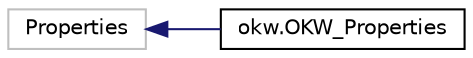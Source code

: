 digraph "Grafische Darstellung der Klassenhierarchie"
{
 // INTERACTIVE_SVG=YES
 // LATEX_PDF_SIZE
  edge [fontname="Helvetica",fontsize="10",labelfontname="Helvetica",labelfontsize="10"];
  node [fontname="Helvetica",fontsize="10",shape=record];
  rankdir="LR";
  Node236 [label="Properties",height=0.2,width=0.4,color="grey75", fillcolor="white", style="filled",tooltip=" "];
  Node236 -> Node0 [dir="back",color="midnightblue",fontsize="10",style="solid",fontname="Helvetica"];
  Node0 [label="okw.OKW_Properties",height=0.2,width=0.4,color="black", fillcolor="white", style="filled",URL="$classokw_1_1_o_k_w___properties.html",tooltip="Reihenfolge der Resourcen-\"Beladung\"."];
}
